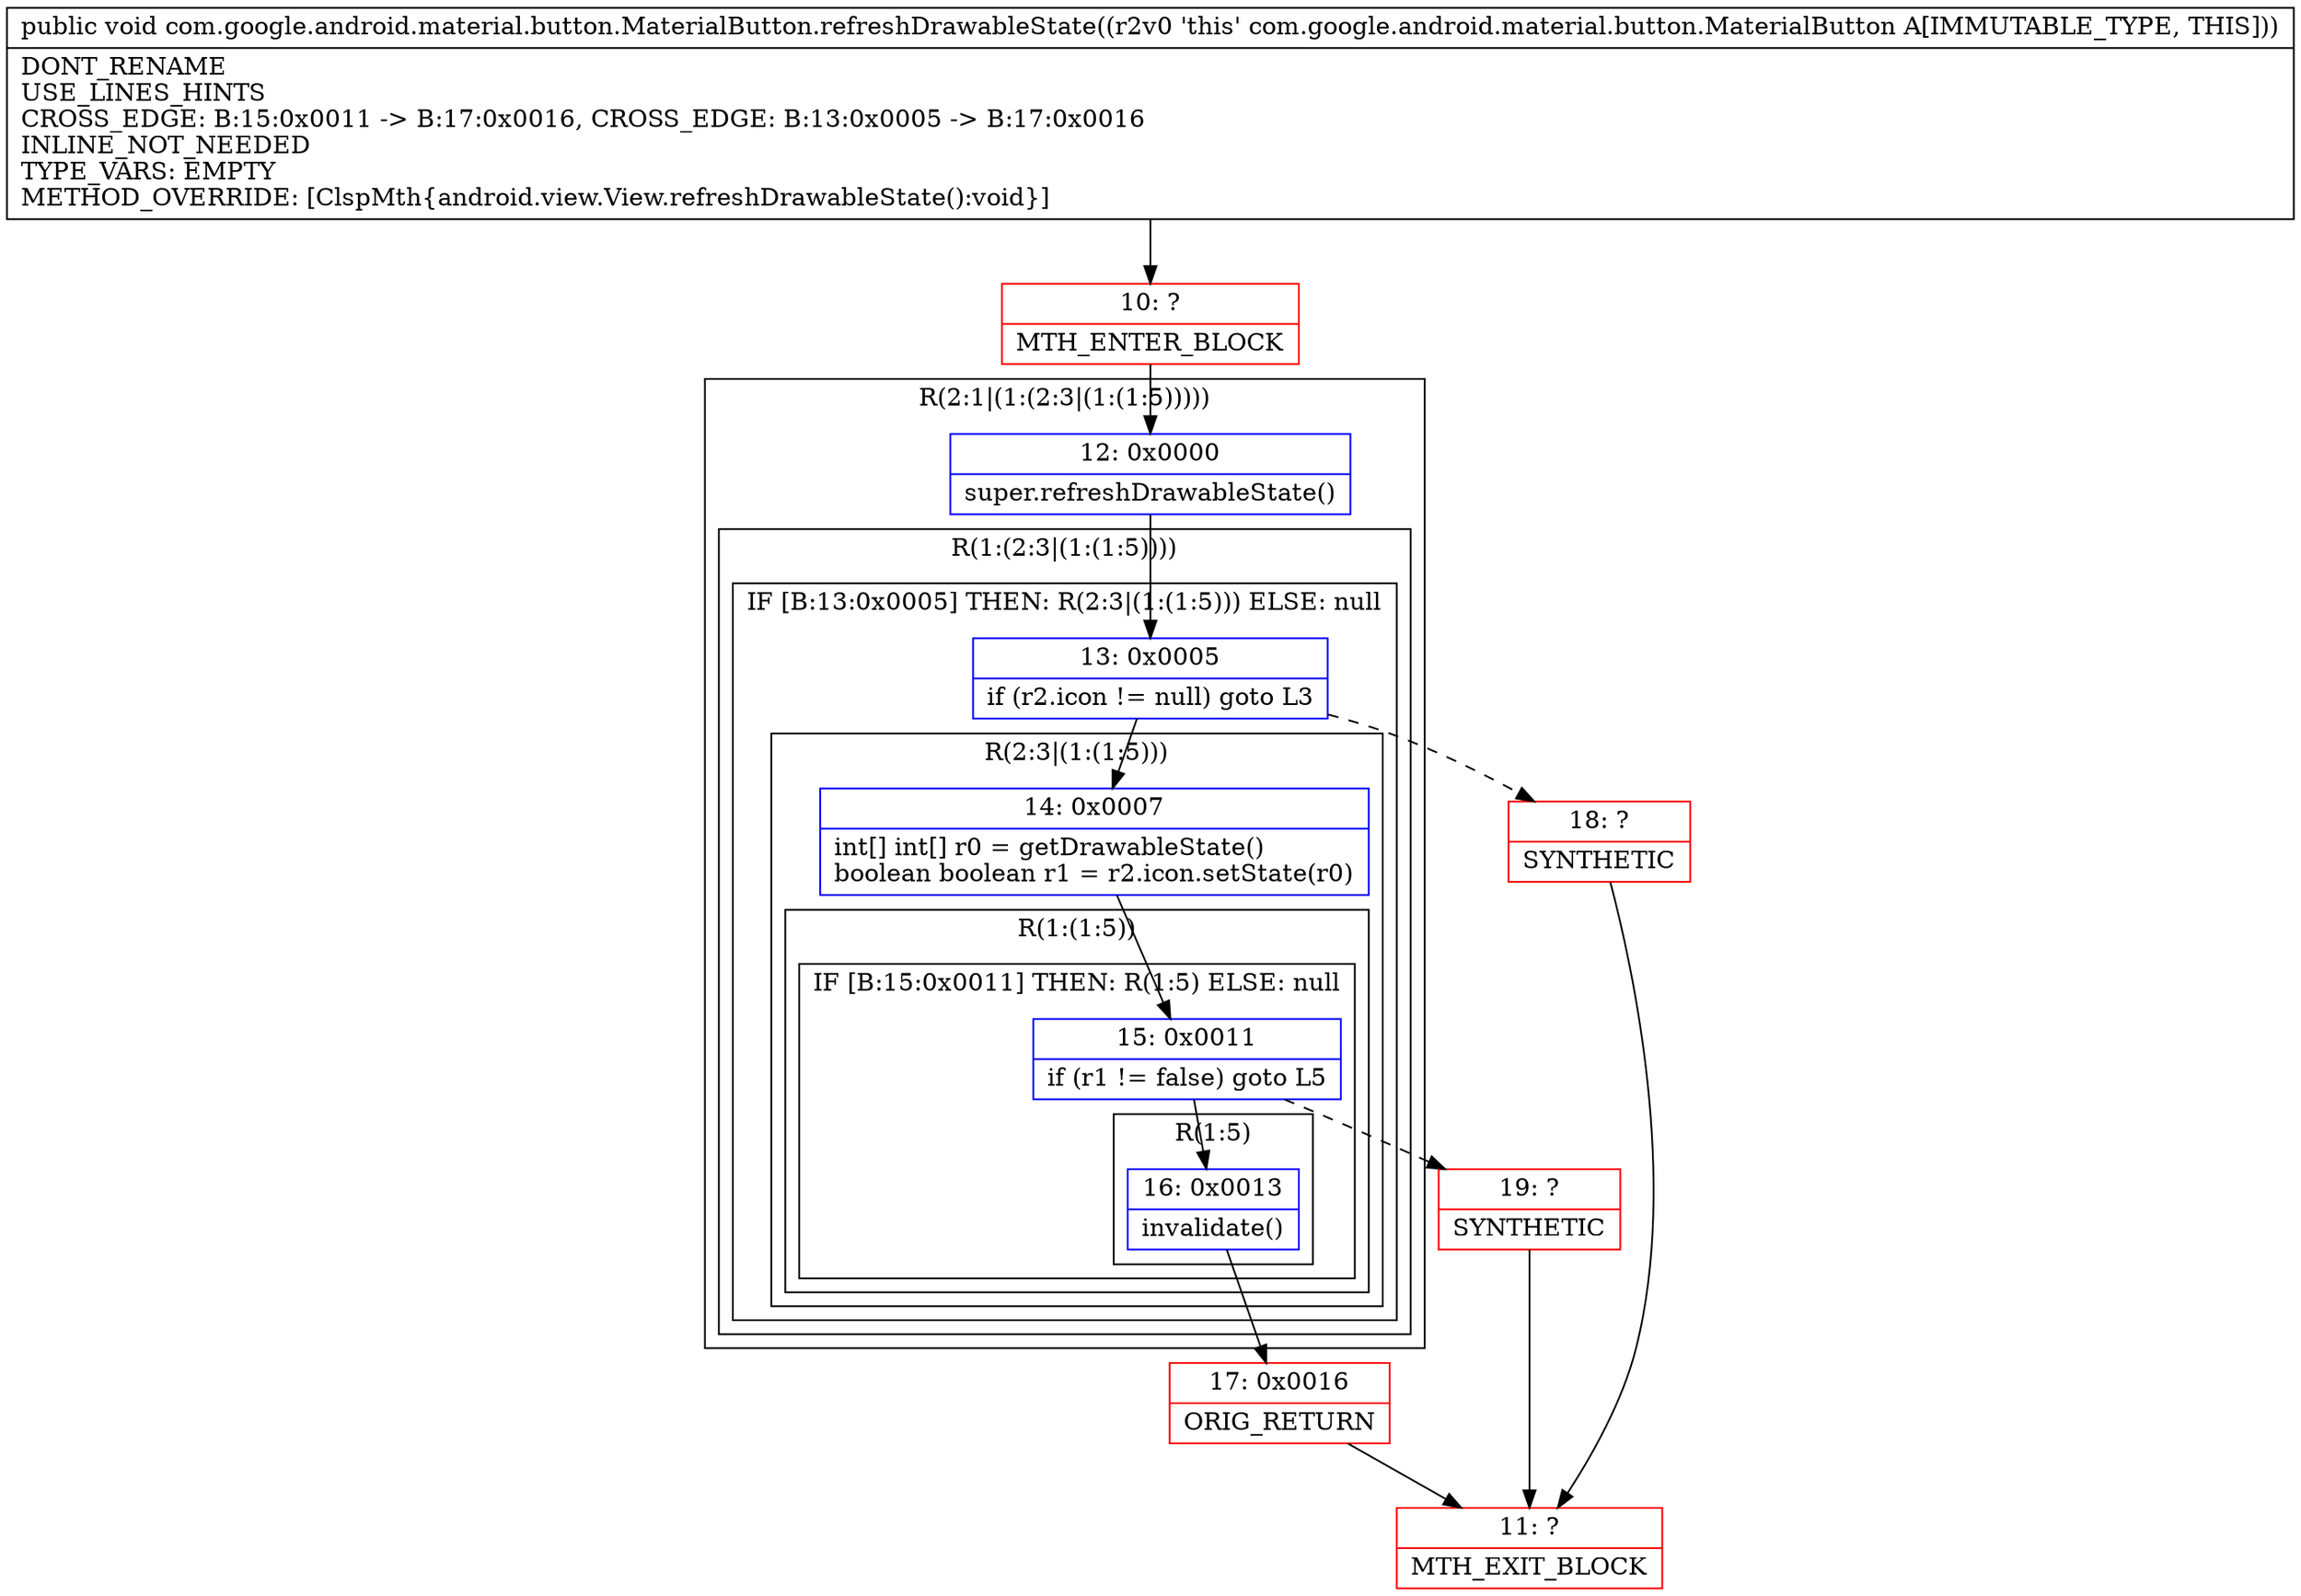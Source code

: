 digraph "CFG forcom.google.android.material.button.MaterialButton.refreshDrawableState()V" {
subgraph cluster_Region_1118743559 {
label = "R(2:1|(1:(2:3|(1:(1:5)))))";
node [shape=record,color=blue];
Node_12 [shape=record,label="{12\:\ 0x0000|super.refreshDrawableState()\l}"];
subgraph cluster_Region_78606011 {
label = "R(1:(2:3|(1:(1:5))))";
node [shape=record,color=blue];
subgraph cluster_IfRegion_907304332 {
label = "IF [B:13:0x0005] THEN: R(2:3|(1:(1:5))) ELSE: null";
node [shape=record,color=blue];
Node_13 [shape=record,label="{13\:\ 0x0005|if (r2.icon != null) goto L3\l}"];
subgraph cluster_Region_589071368 {
label = "R(2:3|(1:(1:5)))";
node [shape=record,color=blue];
Node_14 [shape=record,label="{14\:\ 0x0007|int[] int[] r0 = getDrawableState()\lboolean boolean r1 = r2.icon.setState(r0)\l}"];
subgraph cluster_Region_75502852 {
label = "R(1:(1:5))";
node [shape=record,color=blue];
subgraph cluster_IfRegion_1191224858 {
label = "IF [B:15:0x0011] THEN: R(1:5) ELSE: null";
node [shape=record,color=blue];
Node_15 [shape=record,label="{15\:\ 0x0011|if (r1 != false) goto L5\l}"];
subgraph cluster_Region_871976711 {
label = "R(1:5)";
node [shape=record,color=blue];
Node_16 [shape=record,label="{16\:\ 0x0013|invalidate()\l}"];
}
}
}
}
}
}
}
Node_10 [shape=record,color=red,label="{10\:\ ?|MTH_ENTER_BLOCK\l}"];
Node_17 [shape=record,color=red,label="{17\:\ 0x0016|ORIG_RETURN\l}"];
Node_11 [shape=record,color=red,label="{11\:\ ?|MTH_EXIT_BLOCK\l}"];
Node_19 [shape=record,color=red,label="{19\:\ ?|SYNTHETIC\l}"];
Node_18 [shape=record,color=red,label="{18\:\ ?|SYNTHETIC\l}"];
MethodNode[shape=record,label="{public void com.google.android.material.button.MaterialButton.refreshDrawableState((r2v0 'this' com.google.android.material.button.MaterialButton A[IMMUTABLE_TYPE, THIS]))  | DONT_RENAME\lUSE_LINES_HINTS\lCROSS_EDGE: B:15:0x0011 \-\> B:17:0x0016, CROSS_EDGE: B:13:0x0005 \-\> B:17:0x0016\lINLINE_NOT_NEEDED\lTYPE_VARS: EMPTY\lMETHOD_OVERRIDE: [ClspMth\{android.view.View.refreshDrawableState():void\}]\l}"];
MethodNode -> Node_10;Node_12 -> Node_13;
Node_13 -> Node_14;
Node_13 -> Node_18[style=dashed];
Node_14 -> Node_15;
Node_15 -> Node_16;
Node_15 -> Node_19[style=dashed];
Node_16 -> Node_17;
Node_10 -> Node_12;
Node_17 -> Node_11;
Node_19 -> Node_11;
Node_18 -> Node_11;
}

